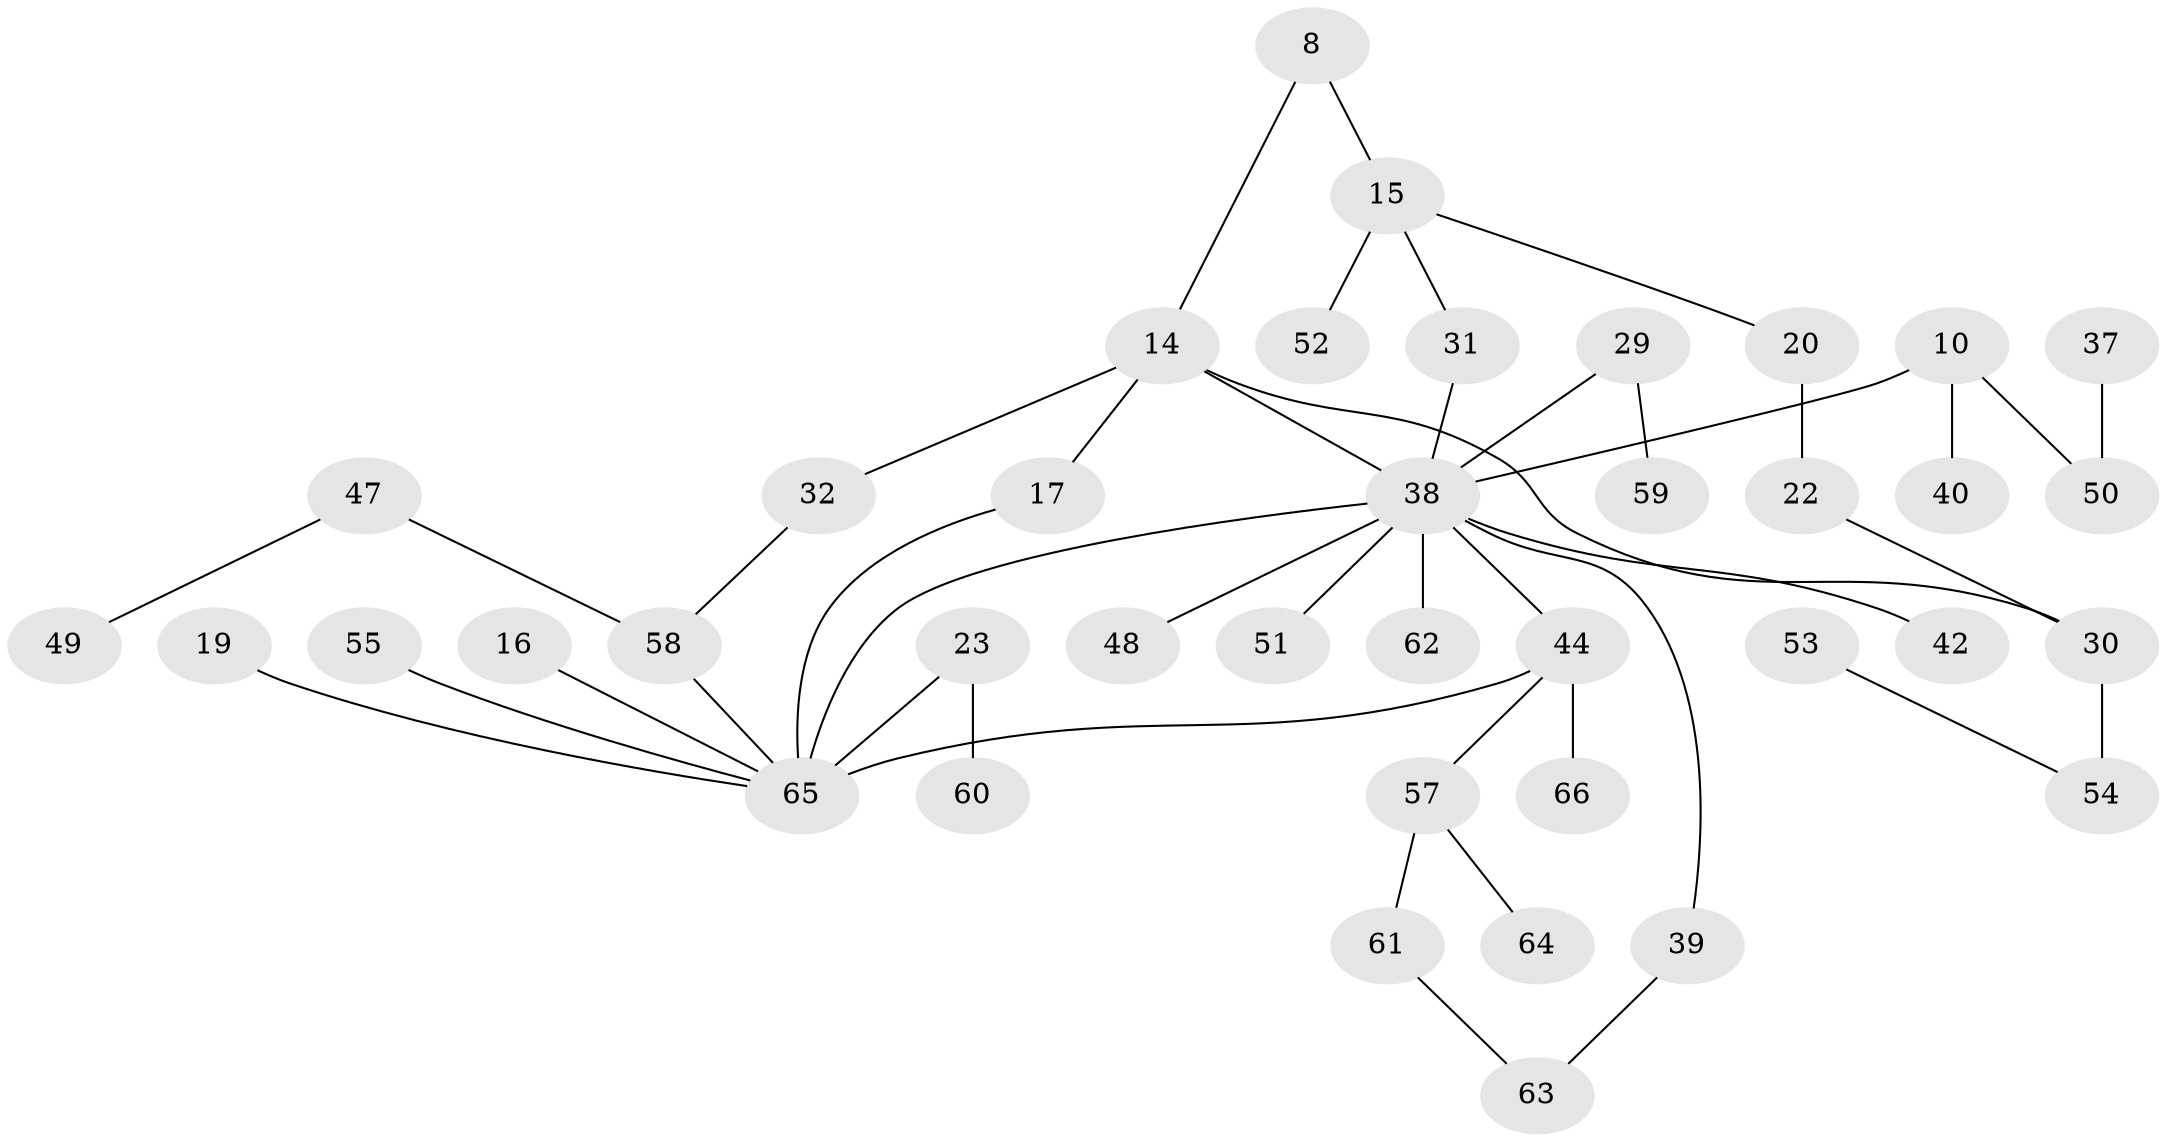 // original degree distribution, {7: 0.015151515151515152, 6: 0.030303030303030304, 5: 0.06060606060606061, 1: 0.3181818181818182, 2: 0.3939393939393939, 4: 0.06060606060606061, 3: 0.12121212121212122}
// Generated by graph-tools (version 1.1) at 2025/44/03/04/25 21:44:29]
// undirected, 39 vertices, 44 edges
graph export_dot {
graph [start="1"]
  node [color=gray90,style=filled];
  8;
  10;
  14 [super="+5"];
  15;
  16;
  17;
  19;
  20;
  22;
  23;
  29;
  30 [super="+9"];
  31;
  32 [super="+24"];
  37;
  38 [super="+1+33+27+6"];
  39;
  40;
  42;
  44 [super="+7+26"];
  47;
  48;
  49;
  50 [super="+21"];
  51;
  52;
  53;
  54 [super="+43"];
  55;
  57 [super="+45"];
  58 [super="+46+41+34"];
  59;
  60;
  61;
  62;
  63;
  64;
  65 [super="+56+11+36"];
  66;
  8 -- 15;
  8 -- 14;
  10 -- 40;
  10 -- 50 [weight=2];
  10 -- 38;
  14 -- 17;
  14 -- 30;
  14 -- 32;
  14 -- 38;
  15 -- 20;
  15 -- 31;
  15 -- 52;
  16 -- 65;
  17 -- 65;
  19 -- 65;
  20 -- 22;
  22 -- 30;
  23 -- 60;
  23 -- 65;
  29 -- 59;
  29 -- 38;
  30 -- 54 [weight=2];
  31 -- 38;
  32 -- 58;
  37 -- 50;
  38 -- 42;
  38 -- 65;
  38 -- 44;
  38 -- 39;
  38 -- 48;
  38 -- 51;
  38 -- 62;
  39 -- 63;
  44 -- 65 [weight=3];
  44 -- 66;
  44 -- 57 [weight=2];
  47 -- 49;
  47 -- 58;
  53 -- 54;
  55 -- 65;
  57 -- 61;
  57 -- 64;
  58 -- 65;
  61 -- 63;
}
